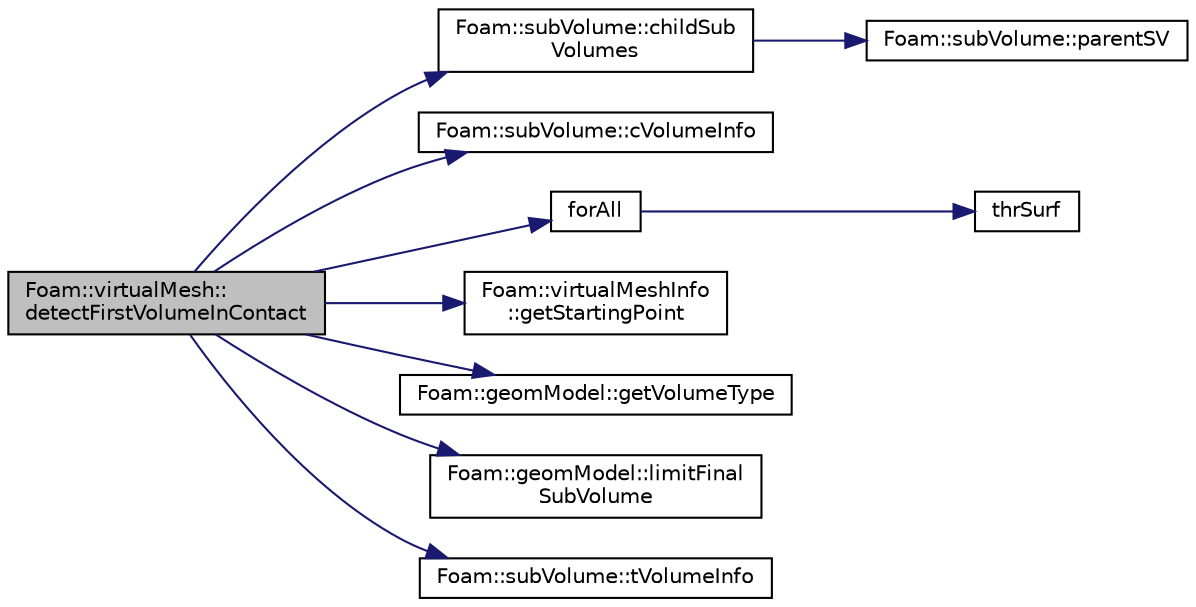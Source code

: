digraph "Foam::virtualMesh::detectFirstVolumeInContact"
{
 // LATEX_PDF_SIZE
  edge [fontname="Helvetica",fontsize="10",labelfontname="Helvetica",labelfontsize="10"];
  node [fontname="Helvetica",fontsize="10",shape=record];
  rankdir="LR";
  Node1 [label="Foam::virtualMesh::\ldetectFirstVolumeInContact",height=0.2,width=0.4,color="black", fillcolor="grey75", style="filled", fontcolor="black",tooltip=" "];
  Node1 -> Node2 [color="midnightblue",fontsize="10",style="solid"];
  Node2 [label="Foam::subVolume::childSub\lVolumes",height=0.2,width=0.4,color="black", fillcolor="white", style="filled",URL="$classFoam_1_1subVolume.html#a7d5a37765ab19e606f30a29c53ecb4c6",tooltip=" "];
  Node2 -> Node3 [color="midnightblue",fontsize="10",style="solid"];
  Node3 [label="Foam::subVolume::parentSV",height=0.2,width=0.4,color="black", fillcolor="white", style="filled",URL="$classFoam_1_1subVolume.html#add59543c709c38accaa892effd8551fb",tooltip=" "];
  Node1 -> Node4 [color="midnightblue",fontsize="10",style="solid"];
  Node4 [label="Foam::subVolume::cVolumeInfo",height=0.2,width=0.4,color="black", fillcolor="white", style="filled",URL="$classFoam_1_1subVolume.html#a8c23e8432056b3a8e31bee18a462d6f2",tooltip=" "];
  Node1 -> Node5 [color="midnightblue",fontsize="10",style="solid"];
  Node5 [label="forAll",height=0.2,width=0.4,color="black", fillcolor="white", style="filled",URL="$addModels_2initializeAddModels_8H.html#adcd69a620b2d93c893cbf0e92bb7c5d7",tooltip=" "];
  Node5 -> Node6 [color="midnightblue",fontsize="10",style="solid"];
  Node6 [label="thrSurf",height=0.2,width=0.4,color="black", fillcolor="white", style="filled",URL="$addModels_2initializeAddModels_8H.html#a12947c9cf4cff46d3d0a324e3e718f45",tooltip=" "];
  Node1 -> Node7 [color="midnightblue",fontsize="10",style="solid"];
  Node7 [label="Foam::virtualMeshInfo\l::getStartingPoint",height=0.2,width=0.4,color="black", fillcolor="white", style="filled",URL="$structFoam_1_1virtualMeshInfo.html#a1cc1db4f0ab27675c826cd5158b5e5be",tooltip=" "];
  Node1 -> Node8 [color="midnightblue",fontsize="10",style="solid"];
  Node8 [label="Foam::geomModel::getVolumeType",height=0.2,width=0.4,color="black", fillcolor="white", style="filled",URL="$classFoam_1_1geomModel.html#ab177b3ff0fb1f3443ef7344b02f1a5c5",tooltip=" "];
  Node1 -> Node9 [color="midnightblue",fontsize="10",style="solid"];
  Node9 [label="Foam::geomModel::limitFinal\lSubVolume",height=0.2,width=0.4,color="black", fillcolor="white", style="filled",URL="$classFoam_1_1geomModel.html#ab697fc599a50c583d12d5a0397cecbcd",tooltip=" "];
  Node1 -> Node10 [color="midnightblue",fontsize="10",style="solid"];
  Node10 [label="Foam::subVolume::tVolumeInfo",height=0.2,width=0.4,color="black", fillcolor="white", style="filled",URL="$classFoam_1_1subVolume.html#afb452a6f36fa797ed63f1ccdfd4532f9",tooltip=" "];
}
